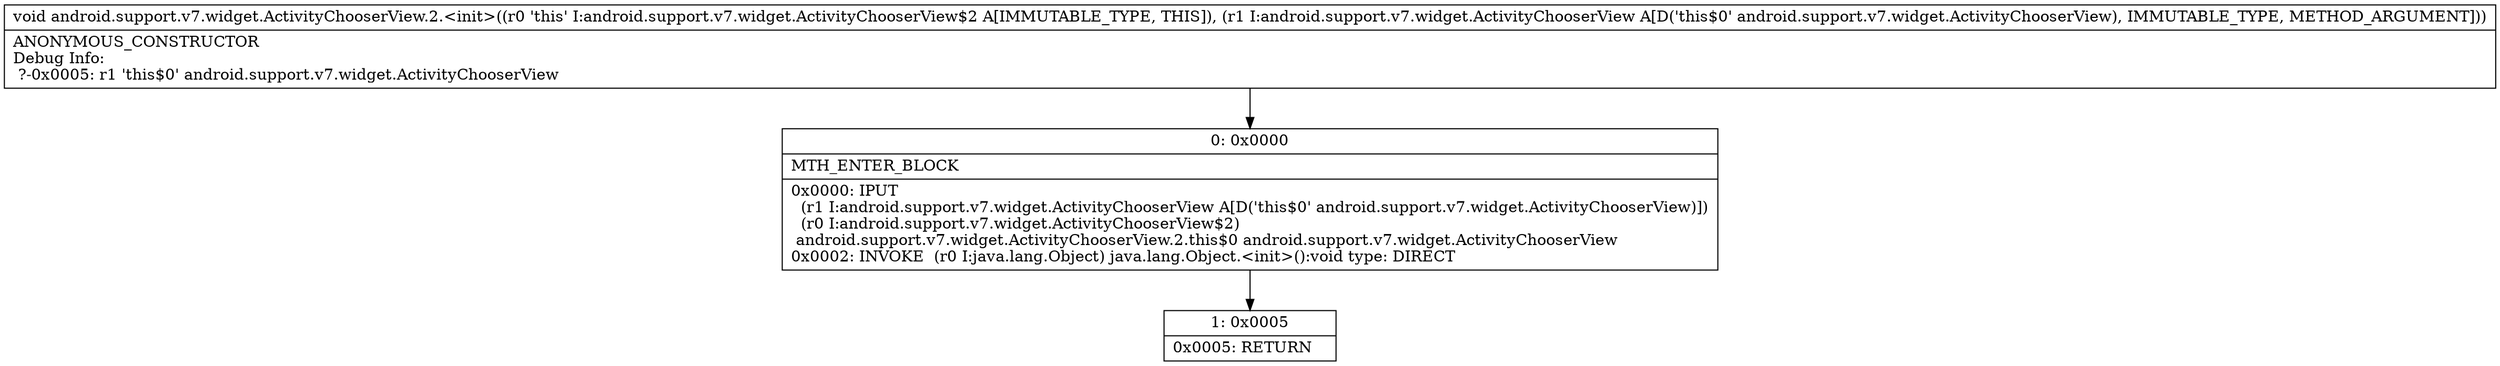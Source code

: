 digraph "CFG forandroid.support.v7.widget.ActivityChooserView.2.\<init\>(Landroid\/support\/v7\/widget\/ActivityChooserView;)V" {
Node_0 [shape=record,label="{0\:\ 0x0000|MTH_ENTER_BLOCK\l|0x0000: IPUT  \l  (r1 I:android.support.v7.widget.ActivityChooserView A[D('this$0' android.support.v7.widget.ActivityChooserView)])\l  (r0 I:android.support.v7.widget.ActivityChooserView$2)\l android.support.v7.widget.ActivityChooserView.2.this$0 android.support.v7.widget.ActivityChooserView \l0x0002: INVOKE  (r0 I:java.lang.Object) java.lang.Object.\<init\>():void type: DIRECT \l}"];
Node_1 [shape=record,label="{1\:\ 0x0005|0x0005: RETURN   \l}"];
MethodNode[shape=record,label="{void android.support.v7.widget.ActivityChooserView.2.\<init\>((r0 'this' I:android.support.v7.widget.ActivityChooserView$2 A[IMMUTABLE_TYPE, THIS]), (r1 I:android.support.v7.widget.ActivityChooserView A[D('this$0' android.support.v7.widget.ActivityChooserView), IMMUTABLE_TYPE, METHOD_ARGUMENT]))  | ANONYMOUS_CONSTRUCTOR\lDebug Info:\l  ?\-0x0005: r1 'this$0' android.support.v7.widget.ActivityChooserView\l}"];
MethodNode -> Node_0;
Node_0 -> Node_1;
}

